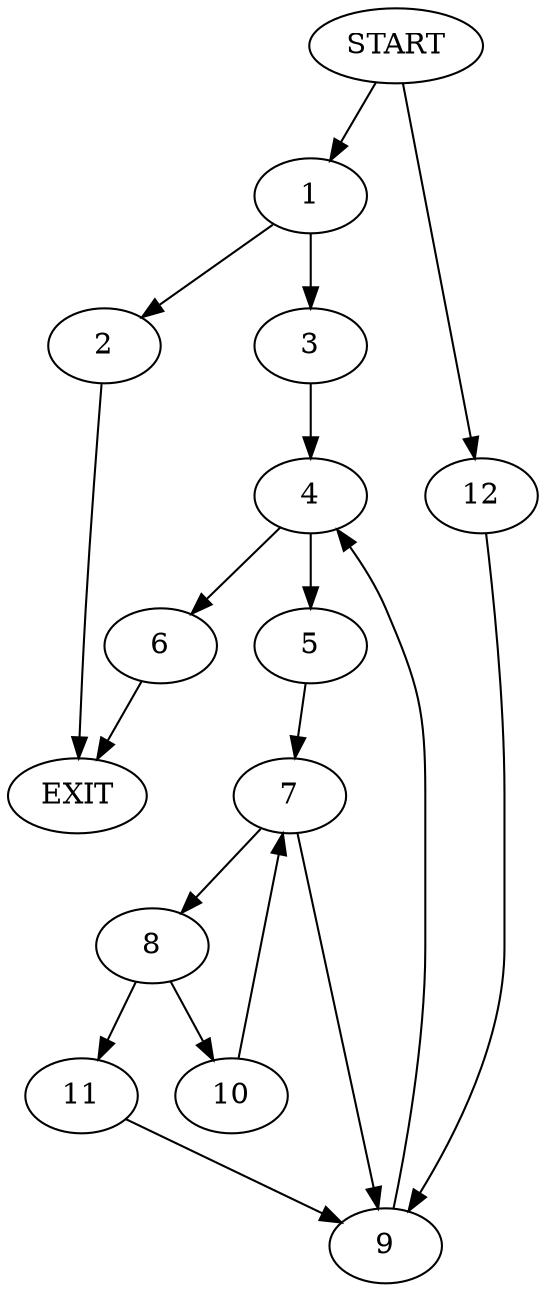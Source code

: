 digraph {
0 [label="START"]
13 [label="EXIT"]
0 -> 1
1 -> 2
1 -> 3
2 -> 13
3 -> 4
4 -> 5
4 -> 6
5 -> 7
6 -> 13
7 -> 8
7 -> 9
8 -> 10
8 -> 11
9 -> 4
10 -> 7
11 -> 9
0 -> 12
12 -> 9
}
